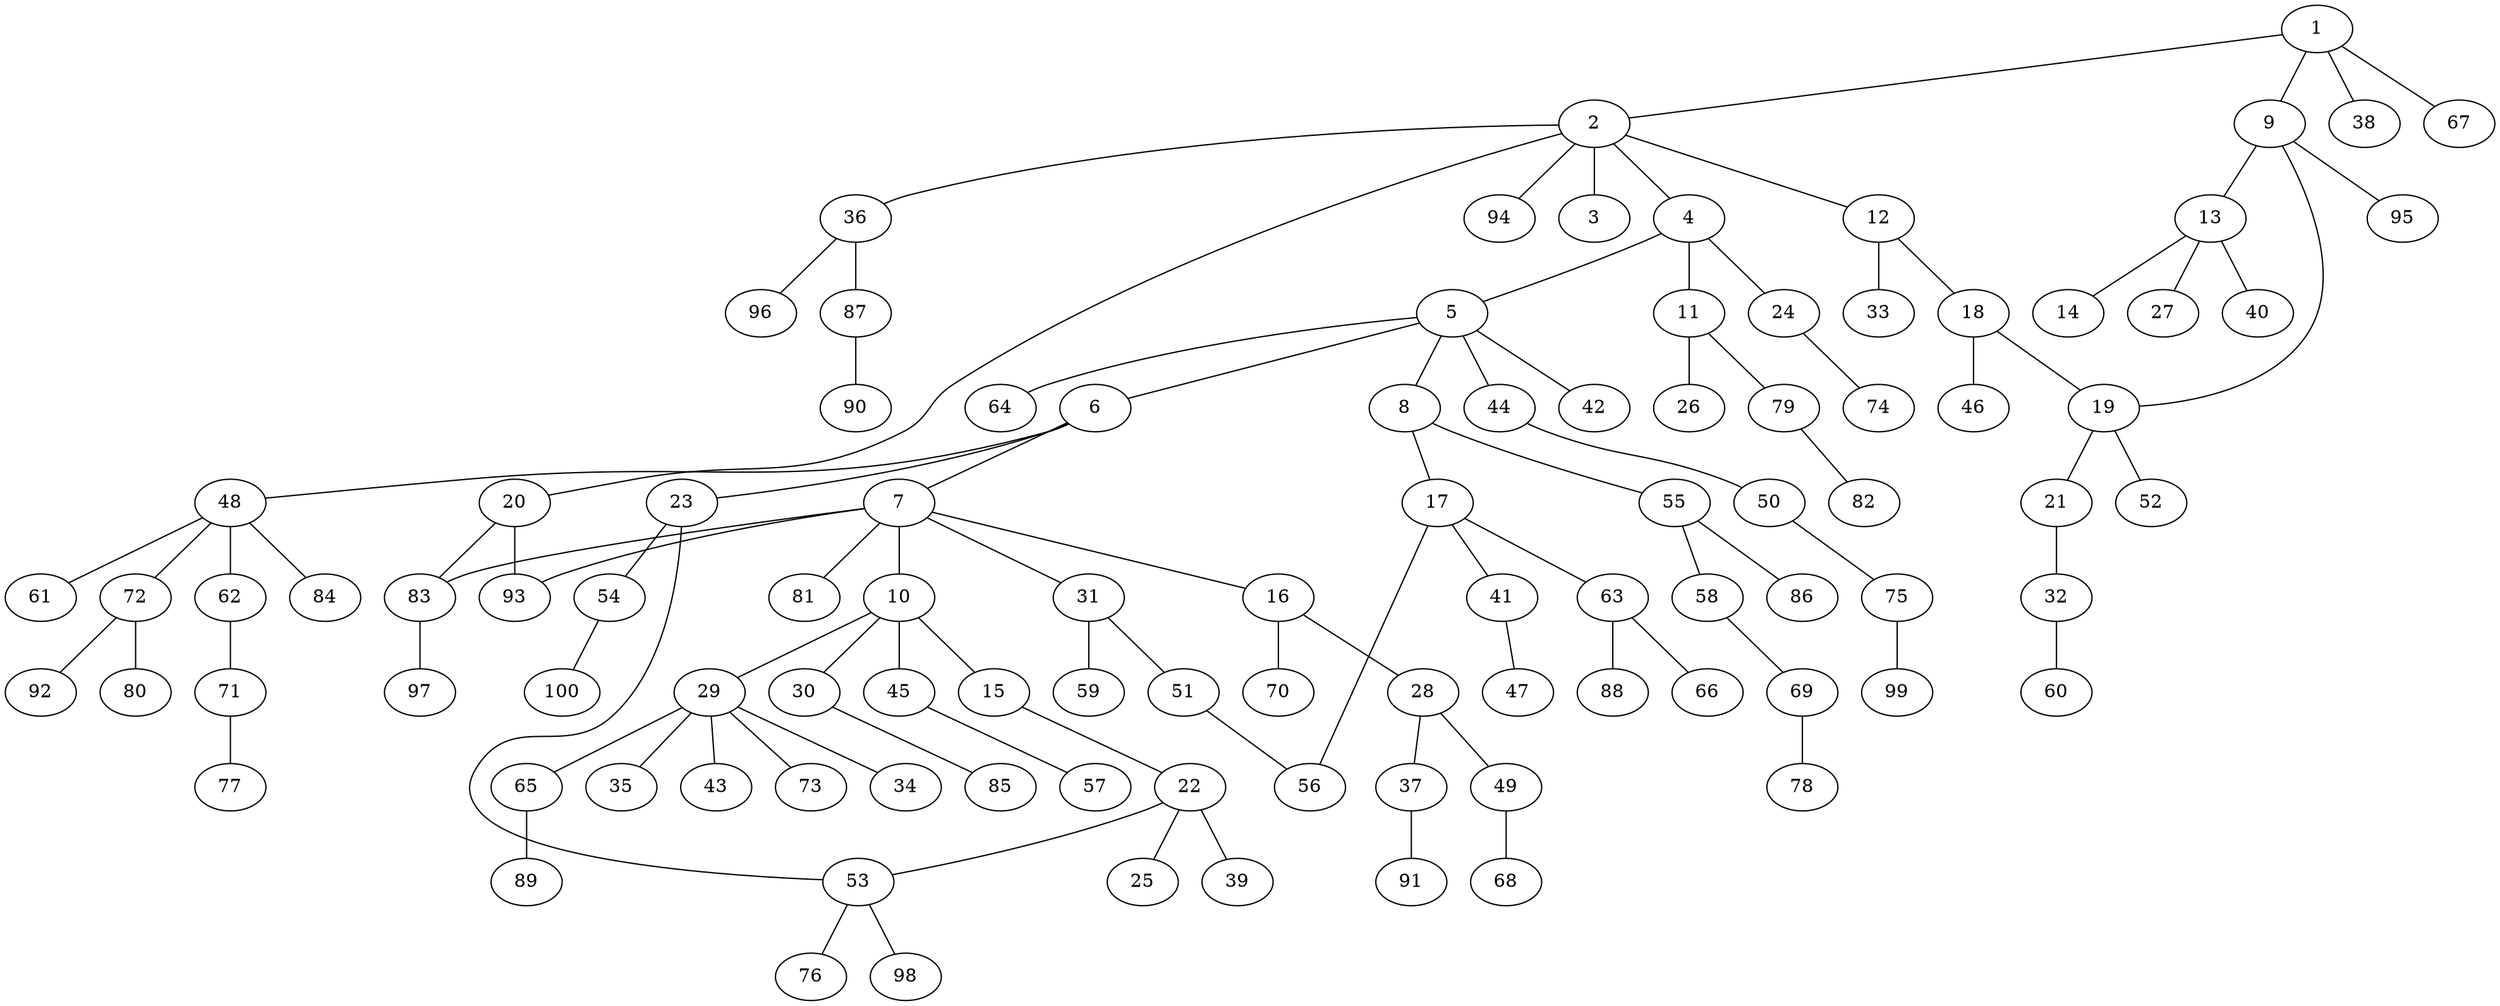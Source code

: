 graph graphname {1--2
1--9
1--38
1--67
2--3
2--4
2--12
2--20
2--36
2--94
4--5
4--11
4--24
5--6
5--8
5--42
5--44
5--64
6--7
6--23
6--48
7--10
7--16
7--31
7--81
7--83
7--93
8--17
8--55
9--13
9--19
9--95
10--15
10--29
10--30
10--45
11--26
11--79
12--18
12--33
13--14
13--27
13--40
15--22
16--28
16--70
17--41
17--56
17--63
18--19
18--46
19--21
19--52
20--83
20--93
21--32
22--25
22--39
22--53
23--53
23--54
24--74
28--37
28--49
29--34
29--35
29--43
29--65
29--73
30--85
31--51
31--59
32--60
36--87
36--96
37--91
41--47
44--50
45--57
48--61
48--62
48--72
48--84
49--68
50--75
51--56
53--76
53--98
54--100
55--58
55--86
58--69
62--71
63--66
63--88
65--89
69--78
71--77
72--80
72--92
75--99
79--82
83--97
87--90
}
